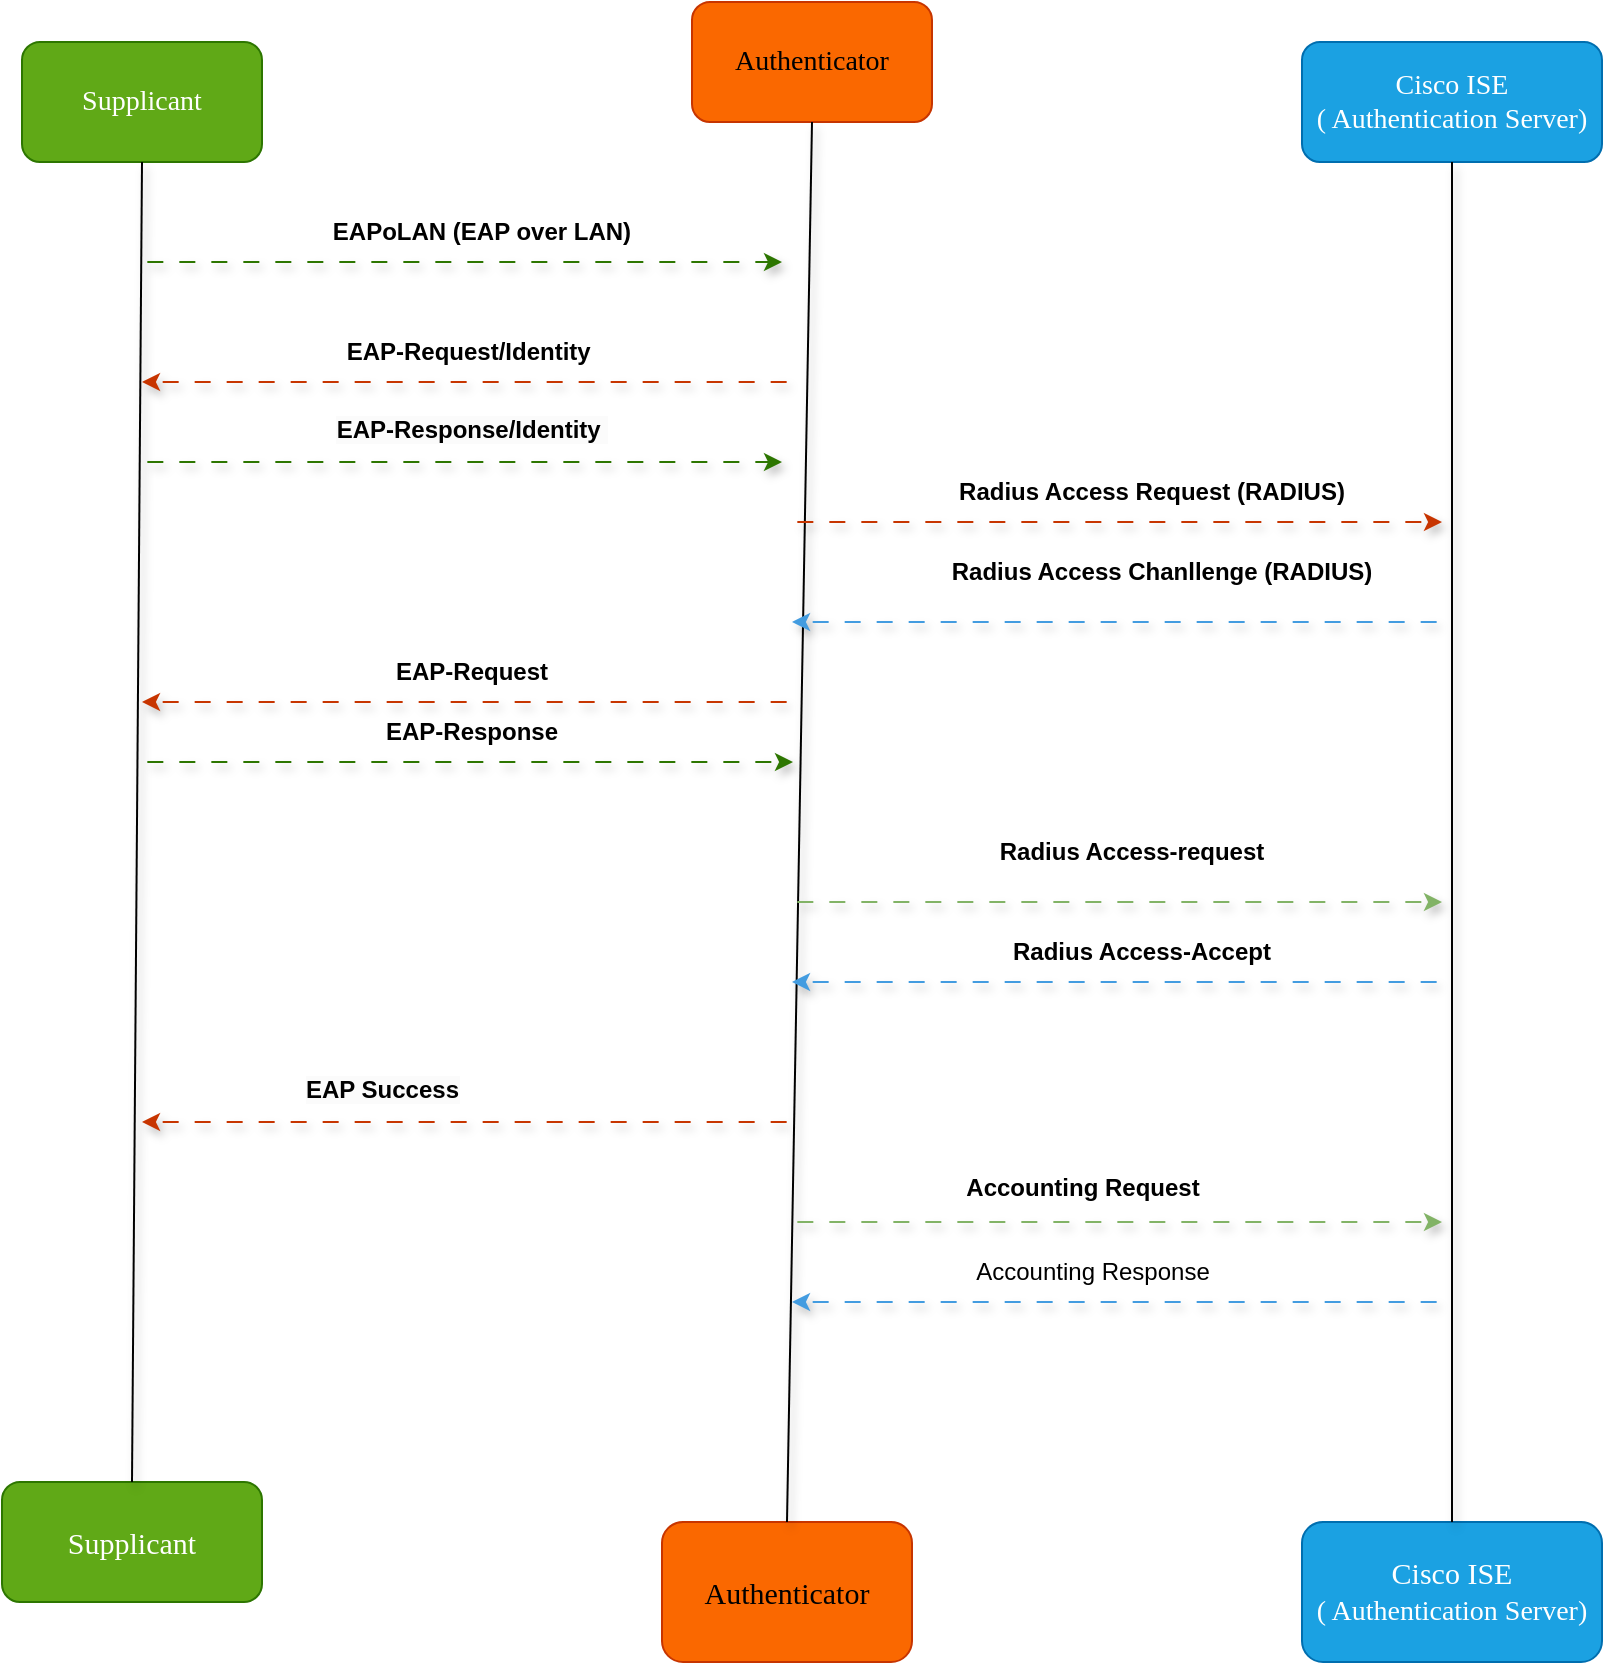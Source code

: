 <mxfile version="24.7.13">
  <diagram name="Page-1" id="75f5sHzMpFJuK_Ih6Fgd">
    <mxGraphModel dx="1363" dy="843" grid="1" gridSize="10" guides="1" tooltips="1" connect="1" arrows="1" fold="1" page="1" pageScale="1" pageWidth="850" pageHeight="1100" math="0" shadow="0">
      <root>
        <mxCell id="0" />
        <mxCell id="1" parent="0" />
        <mxCell id="6NmYGi3LzHl2FKcs8JOB-6" value="&lt;font face=&quot;Tahoma&quot; style=&quot;font-size: 14px;&quot;&gt;Supplicant&lt;/font&gt;" style="rounded=1;whiteSpace=wrap;html=1;fillColor=#60a917;fontColor=#ffffff;strokeColor=#2D7600;" vertex="1" parent="1">
          <mxGeometry x="40" y="60" width="120" height="60" as="geometry" />
        </mxCell>
        <mxCell id="6NmYGi3LzHl2FKcs8JOB-8" value="&lt;font style=&quot;font-size: 14px;&quot;&gt;Authenticator&lt;/font&gt;" style="rounded=1;whiteSpace=wrap;html=1;fillColor=#fa6800;fontColor=#000000;strokeColor=#C73500;fontFamily=Tahoma;" vertex="1" parent="1">
          <mxGeometry x="375" y="40" width="120" height="60" as="geometry" />
        </mxCell>
        <mxCell id="6NmYGi3LzHl2FKcs8JOB-9" value="&lt;font style=&quot;font-size: 15px;&quot;&gt;Supplicant&lt;/font&gt;" style="rounded=1;whiteSpace=wrap;html=1;fontFamily=Tahoma;fillColor=#60a917;fontColor=#ffffff;strokeColor=#2D7600;" vertex="1" parent="1">
          <mxGeometry x="30" y="780" width="130" height="60" as="geometry" />
        </mxCell>
        <mxCell id="6NmYGi3LzHl2FKcs8JOB-10" value="&lt;font style=&quot;font-size: 15px;&quot;&gt;Authenticator&lt;/font&gt;" style="rounded=1;whiteSpace=wrap;html=1;fontFamily=Tahoma;fillColor=#fa6800;fontColor=#000000;strokeColor=#C73500;" vertex="1" parent="1">
          <mxGeometry x="360" y="800" width="125" height="70" as="geometry" />
        </mxCell>
        <mxCell id="6NmYGi3LzHl2FKcs8JOB-13" value="" style="endArrow=none;html=1;rounded=0;entryX=0.5;entryY=1;entryDx=0;entryDy=0;exitX=0.5;exitY=0;exitDx=0;exitDy=0;targetPerimeterSpacing=0;shadow=1;" edge="1" parent="1" source="6NmYGi3LzHl2FKcs8JOB-9" target="6NmYGi3LzHl2FKcs8JOB-6">
          <mxGeometry width="50" height="50" relative="1" as="geometry">
            <mxPoint x="60" y="250" as="sourcePoint" />
            <mxPoint x="110" y="200" as="targetPoint" />
          </mxGeometry>
        </mxCell>
        <mxCell id="6NmYGi3LzHl2FKcs8JOB-14" value="" style="endArrow=none;html=1;rounded=0;exitX=0.5;exitY=0;exitDx=0;exitDy=0;entryX=0.5;entryY=1;entryDx=0;entryDy=0;shadow=1;" edge="1" parent="1" source="6NmYGi3LzHl2FKcs8JOB-10" target="6NmYGi3LzHl2FKcs8JOB-8">
          <mxGeometry width="50" height="50" relative="1" as="geometry">
            <mxPoint x="424.58" y="570" as="sourcePoint" />
            <mxPoint x="425" y="180" as="targetPoint" />
          </mxGeometry>
        </mxCell>
        <mxCell id="6NmYGi3LzHl2FKcs8JOB-16" value="&lt;font style=&quot;font-size: 14px;&quot;&gt;Cisco ISE&lt;/font&gt;&lt;div&gt;&lt;font style=&quot;font-size: 14px;&quot;&gt;( Authentication Server)&lt;/font&gt;&lt;/div&gt;" style="rounded=1;whiteSpace=wrap;html=1;fillColor=#1ba1e2;fontColor=#ffffff;strokeColor=#006EAF;fontFamily=Tahoma;" vertex="1" parent="1">
          <mxGeometry x="680" y="60" width="150" height="60" as="geometry" />
        </mxCell>
        <mxCell id="6NmYGi3LzHl2FKcs8JOB-17" value="&lt;font style=&quot;font-size: 15px;&quot;&gt;Cisco ISE&lt;/font&gt;&lt;div&gt;&lt;font style=&quot;font-size: 15px;&quot;&gt;&lt;span style=&quot;font-size: 14px;&quot;&gt;( Authentication Server)&lt;/span&gt;&lt;br&gt;&lt;/font&gt;&lt;/div&gt;" style="rounded=1;whiteSpace=wrap;html=1;fontFamily=Tahoma;fillColor=#1ba1e2;fontColor=#ffffff;strokeColor=#006EAF;" vertex="1" parent="1">
          <mxGeometry x="680" y="800" width="150" height="70" as="geometry" />
        </mxCell>
        <mxCell id="6NmYGi3LzHl2FKcs8JOB-18" value="" style="endArrow=none;html=1;rounded=0;entryX=0.5;entryY=1;entryDx=0;entryDy=0;exitX=0.5;exitY=0;exitDx=0;exitDy=0;shadow=1;" edge="1" parent="1" source="6NmYGi3LzHl2FKcs8JOB-17" target="6NmYGi3LzHl2FKcs8JOB-16">
          <mxGeometry width="50" height="50" relative="1" as="geometry">
            <mxPoint x="739.58" y="570" as="sourcePoint" />
            <mxPoint x="739.58" y="150" as="targetPoint" />
          </mxGeometry>
        </mxCell>
        <mxCell id="6NmYGi3LzHl2FKcs8JOB-19" value="" style="endArrow=classic;html=1;rounded=0;fillColor=#60a917;strokeColor=#2D7600;flowAnimation=1;shadow=1;" edge="1" parent="1">
          <mxGeometry width="50" height="50" relative="1" as="geometry">
            <mxPoint x="100" y="170" as="sourcePoint" />
            <mxPoint x="420" y="170" as="targetPoint" />
          </mxGeometry>
        </mxCell>
        <mxCell id="6NmYGi3LzHl2FKcs8JOB-20" value="" style="endArrow=classic;html=1;rounded=0;fillColor=#fa6800;flowAnimation=1;strokeColor=#C73500;shadow=1;" edge="1" parent="1">
          <mxGeometry width="50" height="50" relative="1" as="geometry">
            <mxPoint x="425" y="230" as="sourcePoint" />
            <mxPoint x="100" y="230" as="targetPoint" />
          </mxGeometry>
        </mxCell>
        <mxCell id="6NmYGi3LzHl2FKcs8JOB-21" value="" style="endArrow=classic;html=1;rounded=0;flowAnimation=1;fillColor=#60a917;strokeColor=#2D7600;shadow=1;" edge="1" parent="1">
          <mxGeometry width="50" height="50" relative="1" as="geometry">
            <mxPoint x="100" y="270" as="sourcePoint" />
            <mxPoint x="420" y="270" as="targetPoint" />
          </mxGeometry>
        </mxCell>
        <mxCell id="6NmYGi3LzHl2FKcs8JOB-22" value="" style="endArrow=classic;html=1;rounded=0;fillColor=#fa6800;strokeColor=#C73500;flowAnimation=1;shadow=1;" edge="1" parent="1">
          <mxGeometry width="50" height="50" relative="1" as="geometry">
            <mxPoint x="425" y="300" as="sourcePoint" />
            <mxPoint x="750" y="300" as="targetPoint" />
          </mxGeometry>
        </mxCell>
        <mxCell id="6NmYGi3LzHl2FKcs8JOB-24" value="" style="endArrow=classic;html=1;rounded=0;fillColor=#fa6800;strokeColor=#C73500;flowAnimation=1;shadow=1;" edge="1" parent="1">
          <mxGeometry width="50" height="50" relative="1" as="geometry">
            <mxPoint x="425" y="390" as="sourcePoint" />
            <mxPoint x="100" y="390" as="targetPoint" />
          </mxGeometry>
        </mxCell>
        <mxCell id="6NmYGi3LzHl2FKcs8JOB-25" value="" style="endArrow=classic;html=1;rounded=0;fillColor=#60a917;strokeColor=#2D7600;flowAnimation=1;shadow=1;" edge="1" parent="1">
          <mxGeometry width="50" height="50" relative="1" as="geometry">
            <mxPoint x="100" y="420" as="sourcePoint" />
            <mxPoint x="425.5" y="420" as="targetPoint" />
          </mxGeometry>
        </mxCell>
        <mxCell id="6NmYGi3LzHl2FKcs8JOB-26" value="" style="endArrow=classic;html=1;rounded=0;fillColor=#dae8fc;strokeColor=#439CE0;flowAnimation=1;shadow=1;" edge="1" parent="1">
          <mxGeometry width="50" height="50" relative="1" as="geometry">
            <mxPoint x="750" y="350" as="sourcePoint" />
            <mxPoint x="425" y="350" as="targetPoint" />
          </mxGeometry>
        </mxCell>
        <mxCell id="6NmYGi3LzHl2FKcs8JOB-27" value="" style="endArrow=classic;html=1;rounded=0;fillColor=#d5e8d4;strokeColor=#82b366;flowAnimation=1;shadow=1;" edge="1" parent="1">
          <mxGeometry width="50" height="50" relative="1" as="geometry">
            <mxPoint x="425" y="490" as="sourcePoint" />
            <mxPoint x="750" y="490" as="targetPoint" />
          </mxGeometry>
        </mxCell>
        <mxCell id="6NmYGi3LzHl2FKcs8JOB-28" value="" style="endArrow=classic;html=1;rounded=0;fillColor=#ffe6cc;strokeColor=#439CE0;flowAnimation=1;shadow=1;" edge="1" parent="1">
          <mxGeometry width="50" height="50" relative="1" as="geometry">
            <mxPoint x="750" y="530" as="sourcePoint" />
            <mxPoint x="425" y="530" as="targetPoint" />
          </mxGeometry>
        </mxCell>
        <mxCell id="6NmYGi3LzHl2FKcs8JOB-30" value="" style="endArrow=classic;html=1;rounded=0;fillColor=#fa6800;strokeColor=#C73500;flowAnimation=1;shadow=1;" edge="1" parent="1">
          <mxGeometry width="50" height="50" relative="1" as="geometry">
            <mxPoint x="425" y="600" as="sourcePoint" />
            <mxPoint x="100" y="600" as="targetPoint" />
          </mxGeometry>
        </mxCell>
        <mxCell id="6NmYGi3LzHl2FKcs8JOB-31" value="EAPoLAN (EAP over LAN)" style="text;strokeColor=none;align=center;fillColor=none;html=1;verticalAlign=middle;whiteSpace=wrap;rounded=0;fontStyle=1" vertex="1" parent="1">
          <mxGeometry x="190" y="140" width="160" height="30" as="geometry" />
        </mxCell>
        <mxCell id="6NmYGi3LzHl2FKcs8JOB-32" value="EAP-Request/Identity&amp;nbsp;" style="text;strokeColor=none;align=center;fillColor=none;html=1;verticalAlign=middle;whiteSpace=wrap;rounded=0;fontStyle=1" vertex="1" parent="1">
          <mxGeometry x="140" y="200" width="250" height="30" as="geometry" />
        </mxCell>
        <mxCell id="6NmYGi3LzHl2FKcs8JOB-34" value="&lt;span style=&quot;color: rgb(0, 0, 0); font-family: Helvetica; font-size: 12px; font-style: normal; font-variant-ligatures: normal; font-variant-caps: normal; letter-spacing: normal; orphans: 2; text-indent: 0px; text-transform: none; widows: 2; word-spacing: 0px; -webkit-text-stroke-width: 0px; white-space: normal; background-color: rgb(251, 251, 251); text-decoration-thickness: initial; text-decoration-style: initial; text-decoration-color: initial; float: none; display: inline !important;&quot;&gt;EAP-Response/Identity&amp;nbsp;&lt;/span&gt;" style="text;whiteSpace=wrap;html=1;align=center;fontStyle=1" vertex="1" parent="1">
          <mxGeometry x="125" y="240" width="280" height="20" as="geometry" />
        </mxCell>
        <mxCell id="6NmYGi3LzHl2FKcs8JOB-35" value="Radius Access Request (RADIUS)" style="text;strokeColor=none;align=center;fillColor=none;html=1;verticalAlign=middle;whiteSpace=wrap;rounded=0;fontStyle=1" vertex="1" parent="1">
          <mxGeometry x="505" y="270" width="200" height="30" as="geometry" />
        </mxCell>
        <mxCell id="6NmYGi3LzHl2FKcs8JOB-36" value="Radius Access Chanllenge (RADIUS)" style="text;strokeColor=none;align=center;fillColor=none;html=1;verticalAlign=middle;whiteSpace=wrap;rounded=0;fontStyle=1" vertex="1" parent="1">
          <mxGeometry x="495" y="310" width="230" height="30" as="geometry" />
        </mxCell>
        <mxCell id="6NmYGi3LzHl2FKcs8JOB-37" value="EAP-Request" style="text;strokeColor=none;align=center;fillColor=none;html=1;verticalAlign=middle;whiteSpace=wrap;rounded=0;fontStyle=1" vertex="1" parent="1">
          <mxGeometry x="190" y="360" width="150" height="30" as="geometry" />
        </mxCell>
        <mxCell id="6NmYGi3LzHl2FKcs8JOB-38" value="EAP-Response" style="text;strokeColor=none;align=center;fillColor=none;html=1;verticalAlign=middle;whiteSpace=wrap;rounded=0;fontStyle=1" vertex="1" parent="1">
          <mxGeometry x="190" y="390" width="150" height="30" as="geometry" />
        </mxCell>
        <mxCell id="6NmYGi3LzHl2FKcs8JOB-42" value="Radius Access-request" style="text;strokeColor=none;align=center;fillColor=none;html=1;verticalAlign=middle;whiteSpace=wrap;rounded=0;fontStyle=1;fontSize=12;" vertex="1" parent="1">
          <mxGeometry x="520" y="450" width="150" height="30" as="geometry" />
        </mxCell>
        <mxCell id="6NmYGi3LzHl2FKcs8JOB-43" value="Radius Access-Accept" style="text;strokeColor=none;align=center;fillColor=none;html=1;verticalAlign=middle;whiteSpace=wrap;rounded=0;fontStyle=1" vertex="1" parent="1">
          <mxGeometry x="485" y="500" width="230" height="30" as="geometry" />
        </mxCell>
        <mxCell id="6NmYGi3LzHl2FKcs8JOB-47" value="&lt;span style=&quot;color: rgb(0, 0, 0); font-family: Helvetica; font-size: 12px; font-style: normal; font-variant-ligatures: normal; font-variant-caps: normal; letter-spacing: normal; orphans: 2; text-align: center; text-indent: 0px; text-transform: none; widows: 2; word-spacing: 0px; -webkit-text-stroke-width: 0px; white-space: normal; background-color: rgb(251, 251, 251); text-decoration-thickness: initial; text-decoration-style: initial; text-decoration-color: initial; float: none; display: inline !important;&quot;&gt;EAP Success&lt;/span&gt;" style="text;whiteSpace=wrap;html=1;fontStyle=1" vertex="1" parent="1">
          <mxGeometry x="180" y="570" width="250" height="40" as="geometry" />
        </mxCell>
        <mxCell id="6NmYGi3LzHl2FKcs8JOB-48" value="" style="endArrow=classic;html=1;rounded=0;fillColor=#d5e8d4;strokeColor=#82b366;flowAnimation=1;shadow=1;" edge="1" parent="1">
          <mxGeometry width="50" height="50" relative="1" as="geometry">
            <mxPoint x="425" y="650" as="sourcePoint" />
            <mxPoint x="750" y="650" as="targetPoint" />
          </mxGeometry>
        </mxCell>
        <mxCell id="6NmYGi3LzHl2FKcs8JOB-49" value="" style="endArrow=classic;html=1;rounded=0;fillColor=#ffe6cc;strokeColor=#439CE0;flowAnimation=1;shadow=1;" edge="1" parent="1">
          <mxGeometry width="50" height="50" relative="1" as="geometry">
            <mxPoint x="750" y="690" as="sourcePoint" />
            <mxPoint x="425" y="690" as="targetPoint" />
          </mxGeometry>
        </mxCell>
        <mxCell id="6NmYGi3LzHl2FKcs8JOB-51" value="&lt;b&gt;Accounting Request&lt;/b&gt;" style="text;html=1;align=center;verticalAlign=middle;resizable=0;points=[];autosize=1;strokeColor=none;fillColor=none;" vertex="1" parent="1">
          <mxGeometry x="500" y="618" width="140" height="30" as="geometry" />
        </mxCell>
        <mxCell id="6NmYGi3LzHl2FKcs8JOB-56" value="Accounting Response" style="text;html=1;align=center;verticalAlign=middle;resizable=0;points=[];autosize=1;strokeColor=none;fillColor=none;" vertex="1" parent="1">
          <mxGeometry x="505" y="660" width="140" height="30" as="geometry" />
        </mxCell>
      </root>
    </mxGraphModel>
  </diagram>
</mxfile>
